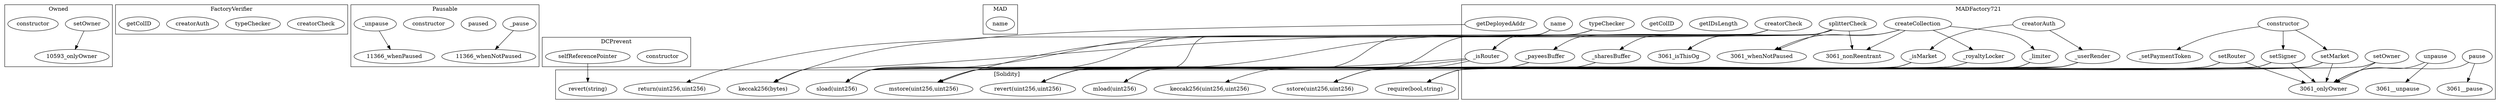 strict digraph {
subgraph cluster_10593_Owned {
label = "Owned"
"10593_setOwner" [label="setOwner"]
"10593_constructor" [label="constructor"]
"10593_setOwner" -> "10593_onlyOwner"
}subgraph cluster_10533_FactoryVerifier {
label = "FactoryVerifier"
"10533_creatorCheck" [label="creatorCheck"]
"10533_typeChecker" [label="typeChecker"]
"10533_creatorAuth" [label="creatorAuth"]
"10533_getColID" [label="getColID"]
}subgraph cluster_11366_Pausable {
label = "Pausable"
"11366__pause" [label="_pause"]
"11366_paused" [label="paused"]
"11366_constructor" [label="constructor"]
"11366__unpause" [label="_unpause"]
"11366__unpause" -> "11366_whenPaused"
"11366__pause" -> "11366_whenNotPaused"
}subgraph cluster_659_MAD {
label = "MAD"
"659_name" [label="name"]
}subgraph cluster_11285_DCPrevent {
label = "DCPrevent"
"11285_constructor" [label="constructor"]
"11285_selfReferencePointer" [label="selfReferencePointer"]
}subgraph cluster_3061_MADFactory721 {
label = "MADFactory721"
"3061__limiter" [label="_limiter"]
"3061_setMarket" [label="setMarket"]
"3061__setPaymentToken" [label="_setPaymentToken"]
"3061__sharesBuffer" [label="_sharesBuffer"]
"3061_createCollection" [label="createCollection"]
"3061_setOwner" [label="setOwner"]
"3061_setSigner" [label="setSigner"]
"3061_name" [label="name"]
"3061_creatorAuth" [label="creatorAuth"]
"3061_pause" [label="pause"]
"3061_typeChecker" [label="typeChecker"]
"3061__payeesBuffer" [label="_payeesBuffer"]
"3061_splitterCheck" [label="splitterCheck"]
"3061__isRouter" [label="_isRouter"]
"3061_getIDsLength" [label="getIDsLength"]
"3061_getColID" [label="getColID"]
"3061_unpause" [label="unpause"]
"3061_setRouter" [label="setRouter"]
"3061_getDeployedAddr" [label="getDeployedAddr"]
"3061__userRender" [label="_userRender"]
"3061__isMarket" [label="_isMarket"]
"3061_creatorCheck" [label="creatorCheck"]
"3061_constructor" [label="constructor"]
"3061__royaltyLocker" [label="_royaltyLocker"]
"3061_splitterCheck" -> "3061__sharesBuffer"
"3061_splitterCheck" -> "3061__payeesBuffer"
"3061_setMarket" -> "3061_onlyOwner"
"3061_setRouter" -> "3061_onlyOwner"
"3061_createCollection" -> "3061__royaltyLocker"
"3061_creatorAuth" -> "3061__userRender"
"3061_creatorCheck" -> "3061__isRouter"
"3061_pause" -> "3061_onlyOwner"
"3061_pause" -> "3061__pause"
"3061_setOwner" -> "3061_onlyOwner"
"3061_createCollection" -> "3061_whenNotPaused"
"3061_splitterCheck" -> "3061_nonReentrant"
"3061_unpause" -> "3061_onlyOwner"
"3061_createCollection" -> "3061__limiter"
"3061_splitterCheck" -> "3061_whenNotPaused"
"3061_constructor" -> "3061__setPaymentToken"
"3061_creatorAuth" -> "3061__isMarket"
"3061_createCollection" -> "3061_isThisOg"
"3061_setSigner" -> "3061_onlyOwner"
"3061_constructor" -> "3061_setSigner"
"3061_splitterCheck" -> "3061_isThisOg"
"3061_typeChecker" -> "3061__isRouter"
"3061_constructor" -> "3061_setMarket"
"3061_createCollection" -> "3061_nonReentrant"
"3061_unpause" -> "3061__unpause"
}subgraph cluster_solidity {
label = "[Solidity]"
"revert(uint256,uint256)" 
"mload(uint256)" 
"keccak256(uint256,uint256)" 
"revert(string)" 
"sstore(uint256,uint256)" 
"mstore(uint256,uint256)" 
"require(bool,string)" 
"keccak256(bytes)" 
"sload(uint256)" 
"return(uint256,uint256)" 
"3061_name" -> "mstore(uint256,uint256)"
"3061__isRouter" -> "sload(uint256)"
"3061_setSigner" -> "require(bool,string)"
"3061__userRender" -> "sload(uint256)"
"3061_setOwner" -> "require(bool,string)"
"3061__isRouter" -> "revert(uint256,uint256)"
"3061__isMarket" -> "mstore(uint256,uint256)"
"3061_splitterCheck" -> "keccak256(bytes)"
"3061__userRender" -> "keccak256(uint256,uint256)"
"3061__limiter" -> "mstore(uint256,uint256)"
"3061__sharesBuffer" -> "mstore(uint256,uint256)"
"11285_selfReferencePointer" -> "revert(string)"
"3061__isMarket" -> "revert(uint256,uint256)"
"3061_creatorCheck" -> "revert(uint256,uint256)"
"3061__payeesBuffer" -> "mload(uint256)"
"3061_name" -> "return(uint256,uint256)"
"3061_setMarket" -> "sstore(uint256,uint256)"
"3061__isMarket" -> "sload(uint256)"
"3061__userRender" -> "mstore(uint256,uint256)"
"3061_setRouter" -> "sstore(uint256,uint256)"
"3061_typeChecker" -> "sload(uint256)"
"3061_creatorCheck" -> "mstore(uint256,uint256)"
"3061_splitterCheck" -> "mstore(uint256,uint256)"
"3061_getDeployedAddr" -> "keccak256(bytes)"
"3061__payeesBuffer" -> "mstore(uint256,uint256)"
"3061__royaltyLocker" -> "mstore(uint256,uint256)"
"3061_creatorCheck" -> "sload(uint256)"
"3061_setOwner" -> "sstore(uint256,uint256)"
"3061__sharesBuffer" -> "mload(uint256)"
"3061__userRender" -> "mload(uint256)"
"3061_setMarket" -> "require(bool,string)"
"3061_setSigner" -> "sstore(uint256,uint256)"
"3061_setRouter" -> "require(bool,string)"
"3061__isRouter" -> "mstore(uint256,uint256)"
"3061__royaltyLocker" -> "revert(uint256,uint256)"
"3061_splitterCheck" -> "revert(uint256,uint256)"
"3061__limiter" -> "revert(uint256,uint256)"
}
}